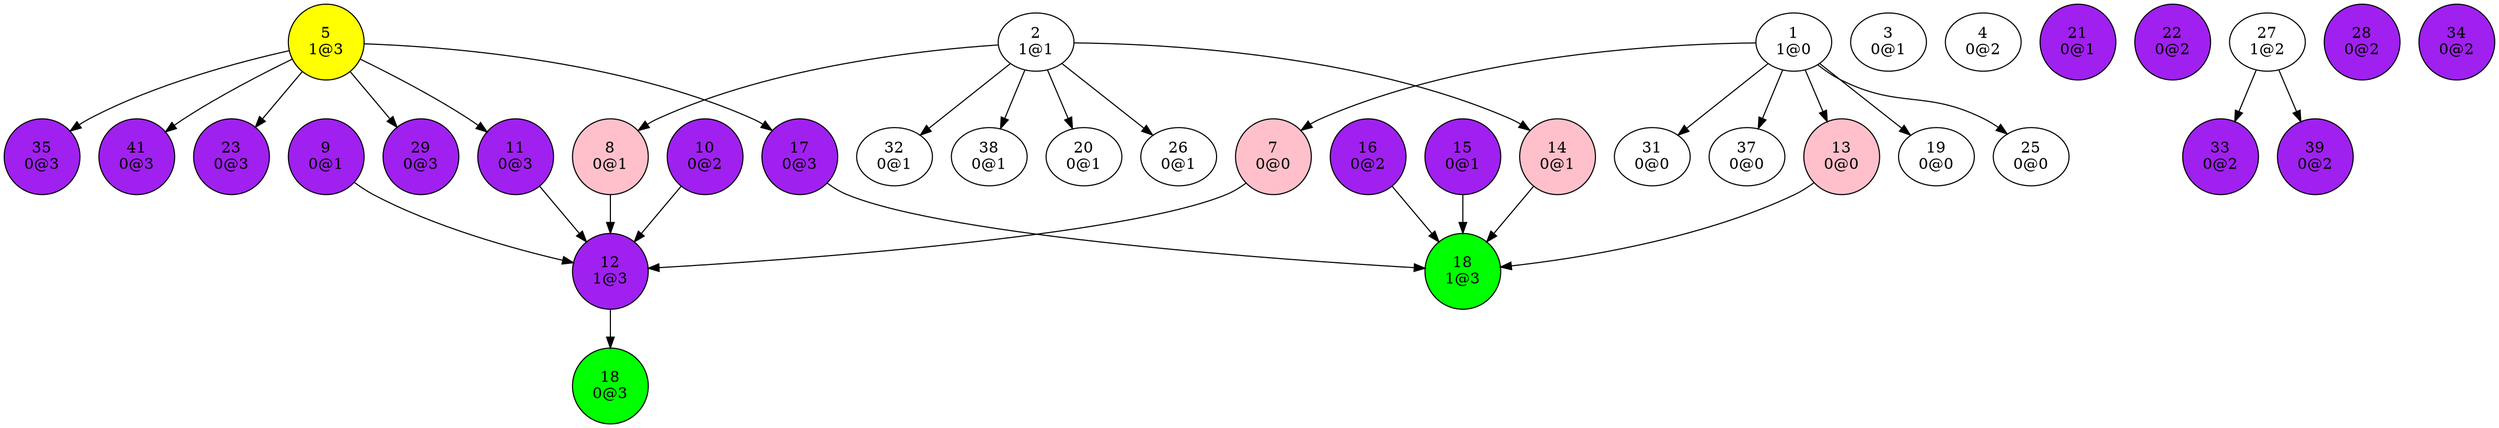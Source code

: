 digraph {
"1
1@0"->"7
0@0";
"1
1@0"->"13
0@0";
"1
1@0"->"19
0@0";
"1
1@0"->"25
0@0";
"1
1@0"->"31
0@0";
"1
1@0"->"37
0@0";
"2
1@1"->"8
0@1";
"2
1@1"->"14
0@1";
"2
1@1"->"20
0@1";
"2
1@1"->"26
0@1";
"2
1@1"->"32
0@1";
"2
1@1"->"38
0@1";
"3
0@1";
"4
0@2";
"5
1@3"->"11
0@3";
"5
1@3"->"17
0@3";
"5
1@3"->"23
0@3";
"5
1@3"->"29
0@3";
"5
1@3"->"35
0@3";
"5
1@3"->"41
0@3";
"7
0@0"->"12
1@3";
"8
0@1"->"12
1@3";
"9
0@1"->"12
1@3";
"10
0@2"->"12
1@3";
"11
0@3"->"12
1@3";
"12
1@3"->"18
0@3";
"13
0@0"->"18
1@3";
"14
0@1"->"18
1@3";
"15
0@1"->"18
1@3";
"16
0@2"->"18
1@3";
"17
0@3"->"18
1@3";
"18
0@3";
"18
1@3";
"19
0@0";
"20
0@1";
"21
0@1";
"22
0@2";
"23
0@3";
"25
0@0";
"26
0@1";
"27
1@2"->"33
0@2";
"27
1@2"->"39
0@2";
"28
0@2";
"29
0@3";
"31
0@0";
"32
0@1";
"33
0@2";
"34
0@2";
"35
0@3";
"37
0@0";
"38
0@1";
"39
0@2";
"41
0@3";
"5
1@3"[shape=circle, style=filled, fillcolor=yellow];
"7
0@0"[shape=circle, style=filled, fillcolor=pink];
"8
0@1"[shape=circle, style=filled, fillcolor=pink];
"9
0@1"[shape=circle, style=filled, fillcolor=purple];
"10
0@2"[shape=circle, style=filled, fillcolor=purple];
"11
0@3"[shape=circle, style=filled, fillcolor=purple];
"12
1@3"[shape=circle, style=filled, fillcolor=purple];
"13
0@0"[shape=circle, style=filled, fillcolor=pink];
"14
0@1"[shape=circle, style=filled, fillcolor=pink];
"15
0@1"[shape=circle, style=filled, fillcolor=purple];
"16
0@2"[shape=circle, style=filled, fillcolor=purple];
"17
0@3"[shape=circle, style=filled, fillcolor=purple];
"18
0@3"[shape=circle, style=filled, fillcolor=green];
"18
1@3"[shape=circle, style=filled, fillcolor=green];
"21
0@1"[shape=circle, style=filled, fillcolor=purple];
"22
0@2"[shape=circle, style=filled, fillcolor=purple];
"23
0@3"[shape=circle, style=filled, fillcolor=purple];
"28
0@2"[shape=circle, style=filled, fillcolor=purple];
"29
0@3"[shape=circle, style=filled, fillcolor=purple];
"33
0@2"[shape=circle, style=filled, fillcolor=purple];
"34
0@2"[shape=circle, style=filled, fillcolor=purple];
"35
0@3"[shape=circle, style=filled, fillcolor=purple];
"39
0@2"[shape=circle, style=filled, fillcolor=purple];
"41
0@3"[shape=circle, style=filled, fillcolor=purple];
}